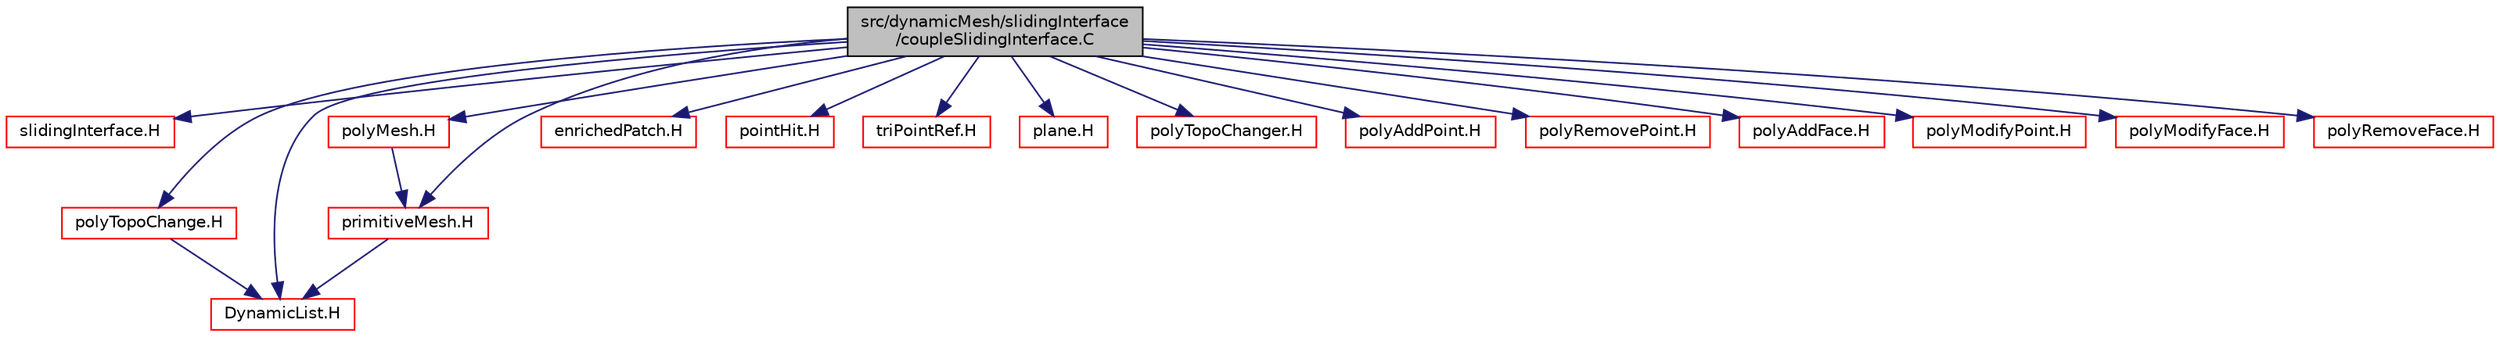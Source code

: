digraph "src/dynamicMesh/slidingInterface/coupleSlidingInterface.C"
{
  bgcolor="transparent";
  edge [fontname="Helvetica",fontsize="10",labelfontname="Helvetica",labelfontsize="10"];
  node [fontname="Helvetica",fontsize="10",shape=record];
  Node1 [label="src/dynamicMesh/slidingInterface\l/coupleSlidingInterface.C",height=0.2,width=0.4,color="black", fillcolor="grey75", style="filled", fontcolor="black"];
  Node1 -> Node2 [color="midnightblue",fontsize="10",style="solid",fontname="Helvetica"];
  Node2 [label="slidingInterface.H",height=0.2,width=0.4,color="red",URL="$a05036.html"];
  Node1 -> Node3 [color="midnightblue",fontsize="10",style="solid",fontname="Helvetica"];
  Node3 [label="polyTopoChange.H",height=0.2,width=0.4,color="red",URL="$a04994.html"];
  Node3 -> Node4 [color="midnightblue",fontsize="10",style="solid",fontname="Helvetica"];
  Node4 [label="DynamicList.H",height=0.2,width=0.4,color="red",URL="$a07754.html"];
  Node1 -> Node5 [color="midnightblue",fontsize="10",style="solid",fontname="Helvetica"];
  Node5 [label="polyMesh.H",height=0.2,width=0.4,color="red",URL="$a08764.html"];
  Node5 -> Node6 [color="midnightblue",fontsize="10",style="solid",fontname="Helvetica"];
  Node6 [label="primitiveMesh.H",height=0.2,width=0.4,color="red",URL="$a08848.html"];
  Node6 -> Node4 [color="midnightblue",fontsize="10",style="solid",fontname="Helvetica"];
  Node1 -> Node6 [color="midnightblue",fontsize="10",style="solid",fontname="Helvetica"];
  Node1 -> Node7 [color="midnightblue",fontsize="10",style="solid",fontname="Helvetica"];
  Node7 [label="enrichedPatch.H",height=0.2,width=0.4,color="red",URL="$a05029.html"];
  Node1 -> Node4 [color="midnightblue",fontsize="10",style="solid",fontname="Helvetica"];
  Node1 -> Node8 [color="midnightblue",fontsize="10",style="solid",fontname="Helvetica"];
  Node8 [label="pointHit.H",height=0.2,width=0.4,color="red",URL="$a08898.html"];
  Node1 -> Node9 [color="midnightblue",fontsize="10",style="solid",fontname="Helvetica"];
  Node9 [label="triPointRef.H",height=0.2,width=0.4,color="red",URL="$a08924.html"];
  Node1 -> Node10 [color="midnightblue",fontsize="10",style="solid",fontname="Helvetica"];
  Node10 [label="plane.H",height=0.2,width=0.4,color="red",URL="$a08906.html"];
  Node1 -> Node11 [color="midnightblue",fontsize="10",style="solid",fontname="Helvetica"];
  Node11 [label="polyTopoChanger.H",height=0.2,width=0.4,color="red",URL="$a05020.html"];
  Node1 -> Node12 [color="midnightblue",fontsize="10",style="solid",fontname="Helvetica"];
  Node12 [label="polyAddPoint.H",height=0.2,width=0.4,color="red",URL="$a04974.html"];
  Node1 -> Node13 [color="midnightblue",fontsize="10",style="solid",fontname="Helvetica"];
  Node13 [label="polyRemovePoint.H",height=0.2,width=0.4,color="red",URL="$a05012.html"];
  Node1 -> Node14 [color="midnightblue",fontsize="10",style="solid",fontname="Helvetica"];
  Node14 [label="polyAddFace.H",height=0.2,width=0.4,color="red",URL="$a04973.html"];
  Node1 -> Node15 [color="midnightblue",fontsize="10",style="solid",fontname="Helvetica"];
  Node15 [label="polyModifyPoint.H",height=0.2,width=0.4,color="red",URL="$a04989.html"];
  Node1 -> Node16 [color="midnightblue",fontsize="10",style="solid",fontname="Helvetica"];
  Node16 [label="polyModifyFace.H",height=0.2,width=0.4,color="red",URL="$a04988.html"];
  Node1 -> Node17 [color="midnightblue",fontsize="10",style="solid",fontname="Helvetica"];
  Node17 [label="polyRemoveFace.H",height=0.2,width=0.4,color="red",URL="$a05011.html"];
}
